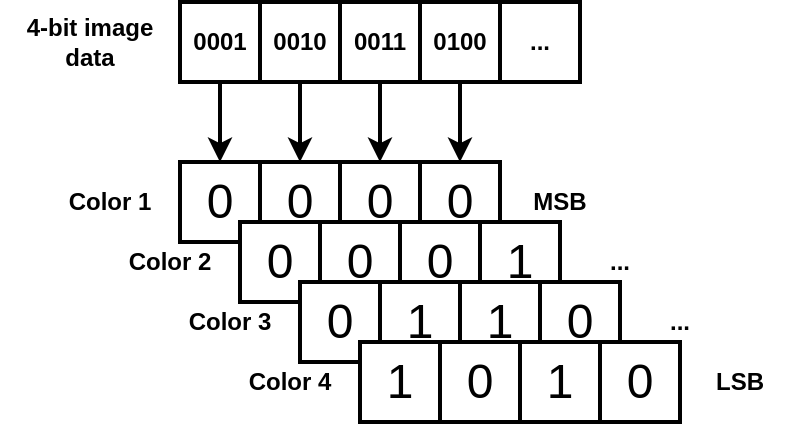 <mxfile version="22.1.5" type="device">
  <diagram name="Page-1" id="eHTYPe4pWCuQPj3wIXlb">
    <mxGraphModel dx="794" dy="473" grid="1" gridSize="10" guides="1" tooltips="1" connect="1" arrows="1" fold="1" page="1" pageScale="1" pageWidth="827" pageHeight="1169" math="0" shadow="0">
      <root>
        <mxCell id="0" />
        <mxCell id="1" parent="0" />
        <mxCell id="UTab30OcVN0xGBNCb3wA-1" value="&lt;font style=&quot;font-size: 24px;&quot;&gt;0&lt;/font&gt;" style="rounded=0;whiteSpace=wrap;html=1;strokeWidth=2;" vertex="1" parent="1">
          <mxGeometry x="320" y="200" width="40" height="40" as="geometry" />
        </mxCell>
        <mxCell id="UTab30OcVN0xGBNCb3wA-2" value="&lt;font style=&quot;font-size: 24px;&quot;&gt;1&lt;/font&gt;" style="rounded=0;whiteSpace=wrap;html=1;strokeWidth=2;" vertex="1" parent="1">
          <mxGeometry x="350" y="230" width="40" height="40" as="geometry" />
        </mxCell>
        <mxCell id="UTab30OcVN0xGBNCb3wA-3" value="&lt;font style=&quot;font-size: 24px;&quot;&gt;0&lt;/font&gt;" style="rounded=0;whiteSpace=wrap;html=1;strokeWidth=2;" vertex="1" parent="1">
          <mxGeometry x="380" y="260" width="40" height="40" as="geometry" />
        </mxCell>
        <mxCell id="UTab30OcVN0xGBNCb3wA-4" value="&lt;font style=&quot;font-size: 24px;&quot;&gt;0&lt;/font&gt;" style="rounded=0;whiteSpace=wrap;html=1;strokeWidth=2;" vertex="1" parent="1">
          <mxGeometry x="410" y="290" width="40" height="40" as="geometry" />
        </mxCell>
        <mxCell id="UTab30OcVN0xGBNCb3wA-5" value="&lt;font style=&quot;font-size: 24px;&quot;&gt;0&lt;/font&gt;" style="rounded=0;whiteSpace=wrap;html=1;strokeWidth=2;" vertex="1" parent="1">
          <mxGeometry x="280" y="200" width="40" height="40" as="geometry" />
        </mxCell>
        <mxCell id="UTab30OcVN0xGBNCb3wA-6" value="&lt;font style=&quot;font-size: 24px;&quot;&gt;0&lt;/font&gt;" style="rounded=0;whiteSpace=wrap;html=1;strokeWidth=2;" vertex="1" parent="1">
          <mxGeometry x="310" y="230" width="40" height="40" as="geometry" />
        </mxCell>
        <mxCell id="UTab30OcVN0xGBNCb3wA-7" value="&lt;font style=&quot;font-size: 24px;&quot;&gt;1&lt;/font&gt;" style="rounded=0;whiteSpace=wrap;html=1;strokeWidth=2;" vertex="1" parent="1">
          <mxGeometry x="340" y="260" width="40" height="40" as="geometry" />
        </mxCell>
        <mxCell id="UTab30OcVN0xGBNCb3wA-8" value="&lt;font style=&quot;font-size: 24px;&quot;&gt;1&lt;/font&gt;" style="rounded=0;whiteSpace=wrap;html=1;strokeWidth=2;" vertex="1" parent="1">
          <mxGeometry x="370" y="290" width="40" height="40" as="geometry" />
        </mxCell>
        <mxCell id="UTab30OcVN0xGBNCb3wA-9" value="&lt;font style=&quot;font-size: 24px;&quot;&gt;0&lt;/font&gt;" style="rounded=0;whiteSpace=wrap;html=1;strokeWidth=2;" vertex="1" parent="1">
          <mxGeometry x="240" y="200" width="40" height="40" as="geometry" />
        </mxCell>
        <mxCell id="UTab30OcVN0xGBNCb3wA-10" value="&lt;font style=&quot;font-size: 24px;&quot;&gt;0&lt;/font&gt;" style="rounded=0;whiteSpace=wrap;html=1;strokeWidth=2;" vertex="1" parent="1">
          <mxGeometry x="270" y="230" width="40" height="40" as="geometry" />
        </mxCell>
        <mxCell id="UTab30OcVN0xGBNCb3wA-11" value="&lt;font style=&quot;font-size: 24px;&quot;&gt;1&lt;br&gt;&lt;/font&gt;" style="rounded=0;whiteSpace=wrap;html=1;strokeWidth=2;" vertex="1" parent="1">
          <mxGeometry x="300" y="260" width="40" height="40" as="geometry" />
        </mxCell>
        <mxCell id="UTab30OcVN0xGBNCb3wA-12" value="&lt;font style=&quot;font-size: 24px;&quot;&gt;0&lt;/font&gt;" style="rounded=0;whiteSpace=wrap;html=1;strokeWidth=2;" vertex="1" parent="1">
          <mxGeometry x="330" y="290" width="40" height="40" as="geometry" />
        </mxCell>
        <mxCell id="UTab30OcVN0xGBNCb3wA-13" value="&lt;font style=&quot;font-size: 24px;&quot;&gt;0&lt;/font&gt;" style="rounded=0;whiteSpace=wrap;html=1;strokeWidth=2;" vertex="1" parent="1">
          <mxGeometry x="200" y="200" width="40" height="40" as="geometry" />
        </mxCell>
        <mxCell id="UTab30OcVN0xGBNCb3wA-14" value="&lt;font style=&quot;font-size: 24px;&quot;&gt;0&lt;/font&gt;" style="rounded=0;whiteSpace=wrap;html=1;strokeWidth=2;" vertex="1" parent="1">
          <mxGeometry x="230" y="230" width="40" height="40" as="geometry" />
        </mxCell>
        <mxCell id="UTab30OcVN0xGBNCb3wA-15" value="&lt;font style=&quot;font-size: 24px;&quot;&gt;0&lt;/font&gt;" style="rounded=0;whiteSpace=wrap;html=1;strokeWidth=2;" vertex="1" parent="1">
          <mxGeometry x="260" y="260" width="40" height="40" as="geometry" />
        </mxCell>
        <mxCell id="UTab30OcVN0xGBNCb3wA-16" value="&lt;font style=&quot;font-size: 24px;&quot;&gt;1&lt;/font&gt;" style="rounded=0;whiteSpace=wrap;html=1;strokeWidth=2;" vertex="1" parent="1">
          <mxGeometry x="290" y="290" width="40" height="40" as="geometry" />
        </mxCell>
        <mxCell id="UTab30OcVN0xGBNCb3wA-22" style="edgeStyle=orthogonalEdgeStyle;rounded=0;orthogonalLoop=1;jettySize=auto;html=1;exitX=0.5;exitY=1;exitDx=0;exitDy=0;entryX=0.5;entryY=0;entryDx=0;entryDy=0;strokeWidth=2;" edge="1" parent="1" source="UTab30OcVN0xGBNCb3wA-17" target="UTab30OcVN0xGBNCb3wA-13">
          <mxGeometry relative="1" as="geometry" />
        </mxCell>
        <mxCell id="UTab30OcVN0xGBNCb3wA-17" value="&lt;font style=&quot;font-size: 12px;&quot;&gt;&lt;b&gt;0001&lt;/b&gt;&lt;/font&gt;" style="rounded=0;whiteSpace=wrap;html=1;strokeWidth=2;" vertex="1" parent="1">
          <mxGeometry x="200" y="120" width="40" height="40" as="geometry" />
        </mxCell>
        <mxCell id="UTab30OcVN0xGBNCb3wA-23" style="edgeStyle=orthogonalEdgeStyle;rounded=0;orthogonalLoop=1;jettySize=auto;html=1;exitX=0.5;exitY=1;exitDx=0;exitDy=0;entryX=0.5;entryY=0;entryDx=0;entryDy=0;strokeWidth=2;" edge="1" parent="1" source="UTab30OcVN0xGBNCb3wA-18" target="UTab30OcVN0xGBNCb3wA-9">
          <mxGeometry relative="1" as="geometry" />
        </mxCell>
        <mxCell id="UTab30OcVN0xGBNCb3wA-18" value="&lt;font style=&quot;font-size: 12px;&quot;&gt;&lt;b&gt;0010&lt;/b&gt;&lt;/font&gt;" style="rounded=0;whiteSpace=wrap;html=1;strokeWidth=2;" vertex="1" parent="1">
          <mxGeometry x="240" y="120" width="40" height="40" as="geometry" />
        </mxCell>
        <mxCell id="UTab30OcVN0xGBNCb3wA-24" style="edgeStyle=orthogonalEdgeStyle;rounded=0;orthogonalLoop=1;jettySize=auto;html=1;exitX=0.5;exitY=1;exitDx=0;exitDy=0;entryX=0.5;entryY=0;entryDx=0;entryDy=0;strokeWidth=2;" edge="1" parent="1" source="UTab30OcVN0xGBNCb3wA-19" target="UTab30OcVN0xGBNCb3wA-5">
          <mxGeometry relative="1" as="geometry" />
        </mxCell>
        <mxCell id="UTab30OcVN0xGBNCb3wA-19" value="&lt;font style=&quot;font-size: 12px;&quot;&gt;&lt;b&gt;0011&lt;/b&gt;&lt;/font&gt;" style="rounded=0;whiteSpace=wrap;html=1;strokeWidth=2;" vertex="1" parent="1">
          <mxGeometry x="280" y="120" width="40" height="40" as="geometry" />
        </mxCell>
        <mxCell id="UTab30OcVN0xGBNCb3wA-25" style="edgeStyle=orthogonalEdgeStyle;rounded=0;orthogonalLoop=1;jettySize=auto;html=1;exitX=0.5;exitY=1;exitDx=0;exitDy=0;entryX=0.5;entryY=0;entryDx=0;entryDy=0;strokeWidth=2;" edge="1" parent="1" source="UTab30OcVN0xGBNCb3wA-20" target="UTab30OcVN0xGBNCb3wA-1">
          <mxGeometry relative="1" as="geometry" />
        </mxCell>
        <mxCell id="UTab30OcVN0xGBNCb3wA-20" value="&lt;font style=&quot;font-size: 12px;&quot;&gt;&lt;b&gt;0100&lt;/b&gt;&lt;/font&gt;" style="rounded=0;whiteSpace=wrap;html=1;strokeWidth=2;" vertex="1" parent="1">
          <mxGeometry x="320" y="120" width="40" height="40" as="geometry" />
        </mxCell>
        <mxCell id="UTab30OcVN0xGBNCb3wA-21" value="&lt;font style=&quot;font-size: 12px;&quot;&gt;&lt;b&gt;...&lt;/b&gt;&lt;/font&gt;" style="rounded=0;whiteSpace=wrap;html=1;strokeWidth=2;" vertex="1" parent="1">
          <mxGeometry x="360" y="120" width="40" height="40" as="geometry" />
        </mxCell>
        <mxCell id="UTab30OcVN0xGBNCb3wA-26" value="&lt;b&gt;Color 1&lt;/b&gt;" style="text;html=1;strokeColor=none;fillColor=none;align=center;verticalAlign=middle;whiteSpace=wrap;rounded=0;" vertex="1" parent="1">
          <mxGeometry x="130" y="205" width="70" height="30" as="geometry" />
        </mxCell>
        <mxCell id="UTab30OcVN0xGBNCb3wA-27" value="&lt;b&gt;Color 2&lt;/b&gt;" style="text;html=1;strokeColor=none;fillColor=none;align=center;verticalAlign=middle;whiteSpace=wrap;rounded=0;" vertex="1" parent="1">
          <mxGeometry x="160" y="235" width="70" height="30" as="geometry" />
        </mxCell>
        <mxCell id="UTab30OcVN0xGBNCb3wA-28" value="&lt;b&gt;Color 3&lt;/b&gt;" style="text;html=1;strokeColor=none;fillColor=none;align=center;verticalAlign=middle;whiteSpace=wrap;rounded=0;" vertex="1" parent="1">
          <mxGeometry x="190" y="265" width="70" height="30" as="geometry" />
        </mxCell>
        <mxCell id="UTab30OcVN0xGBNCb3wA-29" value="&lt;b&gt;Color 4&lt;/b&gt;" style="text;html=1;strokeColor=none;fillColor=none;align=center;verticalAlign=middle;whiteSpace=wrap;rounded=0;" vertex="1" parent="1">
          <mxGeometry x="220" y="295" width="70" height="30" as="geometry" />
        </mxCell>
        <mxCell id="UTab30OcVN0xGBNCb3wA-30" value="&lt;b&gt;MSB&lt;/b&gt;" style="text;html=1;strokeColor=none;fillColor=none;align=center;verticalAlign=middle;whiteSpace=wrap;rounded=0;" vertex="1" parent="1">
          <mxGeometry x="360" y="205" width="60" height="30" as="geometry" />
        </mxCell>
        <mxCell id="UTab30OcVN0xGBNCb3wA-31" value="&lt;b&gt;LSB&lt;/b&gt;" style="text;html=1;strokeColor=none;fillColor=none;align=center;verticalAlign=middle;whiteSpace=wrap;rounded=0;" vertex="1" parent="1">
          <mxGeometry x="450" y="295" width="60" height="30" as="geometry" />
        </mxCell>
        <mxCell id="UTab30OcVN0xGBNCb3wA-32" value="&lt;b&gt;...&lt;br&gt;&lt;/b&gt;" style="text;html=1;strokeColor=none;fillColor=none;align=center;verticalAlign=middle;whiteSpace=wrap;rounded=0;" vertex="1" parent="1">
          <mxGeometry x="390" y="235" width="60" height="30" as="geometry" />
        </mxCell>
        <mxCell id="UTab30OcVN0xGBNCb3wA-33" value="&lt;b&gt;...&lt;br&gt;&lt;/b&gt;" style="text;html=1;strokeColor=none;fillColor=none;align=center;verticalAlign=middle;whiteSpace=wrap;rounded=0;" vertex="1" parent="1">
          <mxGeometry x="420" y="265" width="60" height="30" as="geometry" />
        </mxCell>
        <mxCell id="UTab30OcVN0xGBNCb3wA-34" value="&lt;b&gt;4-bit image data&lt;/b&gt;" style="text;html=1;strokeColor=none;fillColor=none;align=center;verticalAlign=middle;whiteSpace=wrap;rounded=0;" vertex="1" parent="1">
          <mxGeometry x="110" y="125" width="90" height="30" as="geometry" />
        </mxCell>
      </root>
    </mxGraphModel>
  </diagram>
</mxfile>
